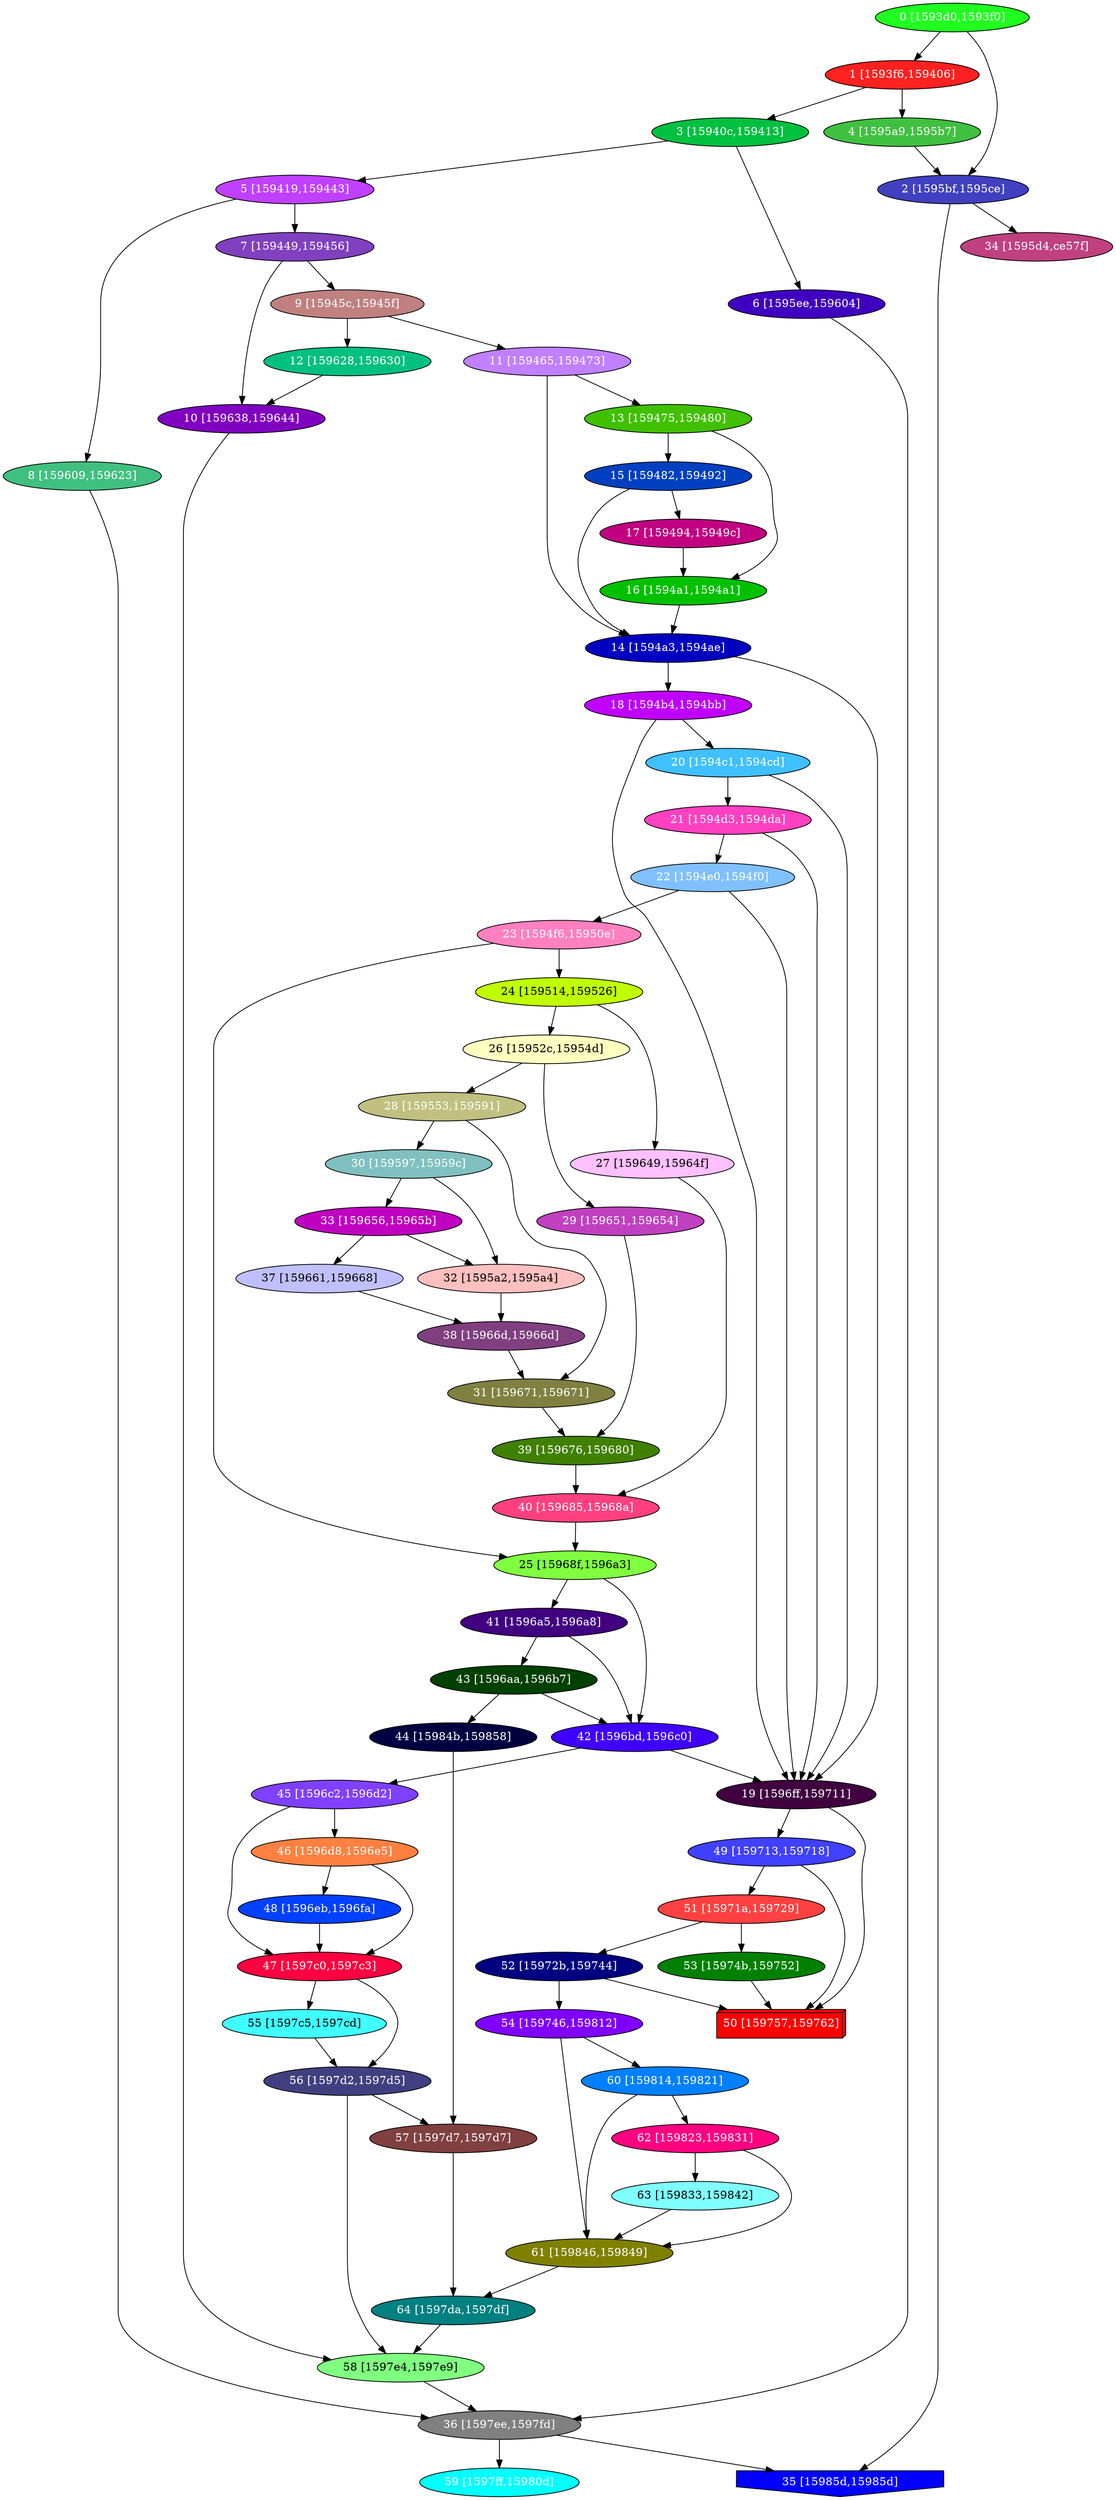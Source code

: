 diGraph libnss3{
	libnss3_0  [style=filled fillcolor="#20FF20" fontcolor="#ffffff" shape=oval label="0 [1593d0,1593f0]"]
	libnss3_1  [style=filled fillcolor="#FF2020" fontcolor="#ffffff" shape=oval label="1 [1593f6,159406]"]
	libnss3_2  [style=filled fillcolor="#4040C0" fontcolor="#ffffff" shape=oval label="2 [1595bf,1595ce]"]
	libnss3_3  [style=filled fillcolor="#00C040" fontcolor="#ffffff" shape=oval label="3 [15940c,159413]"]
	libnss3_4  [style=filled fillcolor="#40C040" fontcolor="#ffffff" shape=oval label="4 [1595a9,1595b7]"]
	libnss3_5  [style=filled fillcolor="#C040FF" fontcolor="#ffffff" shape=oval label="5 [159419,159443]"]
	libnss3_6  [style=filled fillcolor="#4000C0" fontcolor="#ffffff" shape=oval label="6 [1595ee,159604]"]
	libnss3_7  [style=filled fillcolor="#8040C0" fontcolor="#ffffff" shape=oval label="7 [159449,159456]"]
	libnss3_8  [style=filled fillcolor="#40C080" fontcolor="#ffffff" shape=oval label="8 [159609,159623]"]
	libnss3_9  [style=filled fillcolor="#C08080" fontcolor="#ffffff" shape=oval label="9 [15945c,15945f]"]
	libnss3_a  [style=filled fillcolor="#8000C0" fontcolor="#ffffff" shape=oval label="10 [159638,159644]"]
	libnss3_b  [style=filled fillcolor="#C080FF" fontcolor="#ffffff" shape=oval label="11 [159465,159473]"]
	libnss3_c  [style=filled fillcolor="#00C080" fontcolor="#ffffff" shape=oval label="12 [159628,159630]"]
	libnss3_d  [style=filled fillcolor="#40C000" fontcolor="#ffffff" shape=oval label="13 [159475,159480]"]
	libnss3_e  [style=filled fillcolor="#0000C0" fontcolor="#ffffff" shape=oval label="14 [1594a3,1594ae]"]
	libnss3_f  [style=filled fillcolor="#0040C0" fontcolor="#ffffff" shape=oval label="15 [159482,159492]"]
	libnss3_10  [style=filled fillcolor="#00C000" fontcolor="#ffffff" shape=oval label="16 [1594a1,1594a1]"]
	libnss3_11  [style=filled fillcolor="#C00080" fontcolor="#ffffff" shape=oval label="17 [159494,15949c]"]
	libnss3_12  [style=filled fillcolor="#C000FF" fontcolor="#ffffff" shape=oval label="18 [1594b4,1594bb]"]
	libnss3_13  [style=filled fillcolor="#400040" fontcolor="#ffffff" shape=oval label="19 [1596ff,159711]"]
	libnss3_14  [style=filled fillcolor="#40C0FF" fontcolor="#ffffff" shape=oval label="20 [1594c1,1594cd]"]
	libnss3_15  [style=filled fillcolor="#FF40C0" fontcolor="#ffffff" shape=oval label="21 [1594d3,1594da]"]
	libnss3_16  [style=filled fillcolor="#80C0FF" fontcolor="#ffffff" shape=oval label="22 [1594e0,1594f0]"]
	libnss3_17  [style=filled fillcolor="#FF80C0" fontcolor="#ffffff" shape=oval label="23 [1594f6,15950e]"]
	libnss3_18  [style=filled fillcolor="#C0FF00" fontcolor="#000000" shape=oval label="24 [159514,159526]"]
	libnss3_19  [style=filled fillcolor="#80FF40" fontcolor="#000000" shape=oval label="25 [15968f,1596a3]"]
	libnss3_1a  [style=filled fillcolor="#FFFFC0" fontcolor="#000000" shape=oval label="26 [15952c,15954d]"]
	libnss3_1b  [style=filled fillcolor="#FFC0FF" fontcolor="#000000" shape=oval label="27 [159649,15964f]"]
	libnss3_1c  [style=filled fillcolor="#C0C080" fontcolor="#ffffff" shape=oval label="28 [159553,159591]"]
	libnss3_1d  [style=filled fillcolor="#C040C0" fontcolor="#ffffff" shape=oval label="29 [159651,159654]"]
	libnss3_1e  [style=filled fillcolor="#80C0C0" fontcolor="#ffffff" shape=oval label="30 [159597,15959c]"]
	libnss3_1f  [style=filled fillcolor="#808040" fontcolor="#ffffff" shape=oval label="31 [159671,159671]"]
	libnss3_20  [style=filled fillcolor="#FFC0C0" fontcolor="#000000" shape=oval label="32 [1595a2,1595a4]"]
	libnss3_21  [style=filled fillcolor="#C000C0" fontcolor="#ffffff" shape=oval label="33 [159656,15965b]"]
	libnss3_22  [style=filled fillcolor="#C04080" fontcolor="#ffffff" shape=oval label="34 [1595d4,ce57f]"]
	libnss3_23  [style=filled fillcolor="#0000FF" fontcolor="#ffffff" shape=invhouse label="35 [15985d,15985d]"]
	libnss3_24  [style=filled fillcolor="#808080" fontcolor="#ffffff" shape=oval label="36 [1597ee,1597fd]"]
	libnss3_25  [style=filled fillcolor="#C0C0FF" fontcolor="#000000" shape=oval label="37 [159661,159668]"]
	libnss3_26  [style=filled fillcolor="#804080" fontcolor="#ffffff" shape=oval label="38 [15966d,15966d]"]
	libnss3_27  [style=filled fillcolor="#408000" fontcolor="#ffffff" shape=oval label="39 [159676,159680]"]
	libnss3_28  [style=filled fillcolor="#FF4080" fontcolor="#ffffff" shape=oval label="40 [159685,15968a]"]
	libnss3_29  [style=filled fillcolor="#400080" fontcolor="#ffffff" shape=oval label="41 [1596a5,1596a8]"]
	libnss3_2a  [style=filled fillcolor="#4000FF" fontcolor="#ffffff" shape=oval label="42 [1596bd,1596c0]"]
	libnss3_2b  [style=filled fillcolor="#004000" fontcolor="#ffffff" shape=oval label="43 [1596aa,1596b7]"]
	libnss3_2c  [style=filled fillcolor="#000040" fontcolor="#ffffff" shape=oval label="44 [15984b,159858]"]
	libnss3_2d  [style=filled fillcolor="#8040FF" fontcolor="#ffffff" shape=oval label="45 [1596c2,1596d2]"]
	libnss3_2e  [style=filled fillcolor="#FF8040" fontcolor="#ffffff" shape=oval label="46 [1596d8,1596e5]"]
	libnss3_2f  [style=filled fillcolor="#FF0040" fontcolor="#ffffff" shape=oval label="47 [1597c0,1597c3]"]
	libnss3_30  [style=filled fillcolor="#0040FF" fontcolor="#ffffff" shape=oval label="48 [1596eb,1596fa]"]
	libnss3_31  [style=filled fillcolor="#4040FF" fontcolor="#ffffff" shape=oval label="49 [159713,159718]"]
	libnss3_32  [style=filled fillcolor="#FF0000" fontcolor="#ffffff" shape=box3d label="50 [159757,159762]"]
	libnss3_33  [style=filled fillcolor="#FF4040" fontcolor="#ffffff" shape=oval label="51 [15971a,159729]"]
	libnss3_34  [style=filled fillcolor="#000080" fontcolor="#ffffff" shape=oval label="52 [15972b,159744]"]
	libnss3_35  [style=filled fillcolor="#008000" fontcolor="#ffffff" shape=oval label="53 [15974b,159752]"]
	libnss3_36  [style=filled fillcolor="#8000FF" fontcolor="#ffffff" shape=oval label="54 [159746,159812]"]
	libnss3_37  [style=filled fillcolor="#40FFFF" fontcolor="#000000" shape=oval label="55 [1597c5,1597cd]"]
	libnss3_38  [style=filled fillcolor="#404080" fontcolor="#ffffff" shape=oval label="56 [1597d2,1597d5]"]
	libnss3_39  [style=filled fillcolor="#804040" fontcolor="#ffffff" shape=oval label="57 [1597d7,1597d7]"]
	libnss3_3a  [style=filled fillcolor="#80FF80" fontcolor="#000000" shape=oval label="58 [1597e4,1597e9]"]
	libnss3_3b  [style=filled fillcolor="#00FFFF" fontcolor="#ffffff" shape=oval label="59 [1597ff,15980d]"]
	libnss3_3c  [style=filled fillcolor="#0080FF" fontcolor="#ffffff" shape=oval label="60 [159814,159821]"]
	libnss3_3d  [style=filled fillcolor="#808000" fontcolor="#ffffff" shape=oval label="61 [159846,159849]"]
	libnss3_3e  [style=filled fillcolor="#FF0080" fontcolor="#ffffff" shape=oval label="62 [159823,159831]"]
	libnss3_3f  [style=filled fillcolor="#80FFFF" fontcolor="#000000" shape=oval label="63 [159833,159842]"]
	libnss3_40  [style=filled fillcolor="#008080" fontcolor="#ffffff" shape=oval label="64 [1597da,1597df]"]

	libnss3_0 -> libnss3_1
	libnss3_0 -> libnss3_2
	libnss3_1 -> libnss3_3
	libnss3_1 -> libnss3_4
	libnss3_2 -> libnss3_22
	libnss3_2 -> libnss3_23
	libnss3_3 -> libnss3_5
	libnss3_3 -> libnss3_6
	libnss3_4 -> libnss3_2
	libnss3_5 -> libnss3_7
	libnss3_5 -> libnss3_8
	libnss3_6 -> libnss3_24
	libnss3_7 -> libnss3_9
	libnss3_7 -> libnss3_a
	libnss3_8 -> libnss3_24
	libnss3_9 -> libnss3_b
	libnss3_9 -> libnss3_c
	libnss3_a -> libnss3_3a
	libnss3_b -> libnss3_d
	libnss3_b -> libnss3_e
	libnss3_c -> libnss3_a
	libnss3_d -> libnss3_f
	libnss3_d -> libnss3_10
	libnss3_e -> libnss3_12
	libnss3_e -> libnss3_13
	libnss3_f -> libnss3_e
	libnss3_f -> libnss3_11
	libnss3_10 -> libnss3_e
	libnss3_11 -> libnss3_10
	libnss3_12 -> libnss3_13
	libnss3_12 -> libnss3_14
	libnss3_13 -> libnss3_31
	libnss3_13 -> libnss3_32
	libnss3_14 -> libnss3_13
	libnss3_14 -> libnss3_15
	libnss3_15 -> libnss3_13
	libnss3_15 -> libnss3_16
	libnss3_16 -> libnss3_13
	libnss3_16 -> libnss3_17
	libnss3_17 -> libnss3_18
	libnss3_17 -> libnss3_19
	libnss3_18 -> libnss3_1a
	libnss3_18 -> libnss3_1b
	libnss3_19 -> libnss3_29
	libnss3_19 -> libnss3_2a
	libnss3_1a -> libnss3_1c
	libnss3_1a -> libnss3_1d
	libnss3_1b -> libnss3_28
	libnss3_1c -> libnss3_1e
	libnss3_1c -> libnss3_1f
	libnss3_1d -> libnss3_27
	libnss3_1e -> libnss3_20
	libnss3_1e -> libnss3_21
	libnss3_1f -> libnss3_27
	libnss3_20 -> libnss3_26
	libnss3_21 -> libnss3_20
	libnss3_21 -> libnss3_25
	libnss3_24 -> libnss3_23
	libnss3_24 -> libnss3_3b
	libnss3_25 -> libnss3_26
	libnss3_26 -> libnss3_1f
	libnss3_27 -> libnss3_28
	libnss3_28 -> libnss3_19
	libnss3_29 -> libnss3_2a
	libnss3_29 -> libnss3_2b
	libnss3_2a -> libnss3_13
	libnss3_2a -> libnss3_2d
	libnss3_2b -> libnss3_2a
	libnss3_2b -> libnss3_2c
	libnss3_2c -> libnss3_39
	libnss3_2d -> libnss3_2e
	libnss3_2d -> libnss3_2f
	libnss3_2e -> libnss3_2f
	libnss3_2e -> libnss3_30
	libnss3_2f -> libnss3_37
	libnss3_2f -> libnss3_38
	libnss3_30 -> libnss3_2f
	libnss3_31 -> libnss3_32
	libnss3_31 -> libnss3_33
	libnss3_33 -> libnss3_34
	libnss3_33 -> libnss3_35
	libnss3_34 -> libnss3_32
	libnss3_34 -> libnss3_36
	libnss3_35 -> libnss3_32
	libnss3_36 -> libnss3_3c
	libnss3_36 -> libnss3_3d
	libnss3_37 -> libnss3_38
	libnss3_38 -> libnss3_39
	libnss3_38 -> libnss3_3a
	libnss3_39 -> libnss3_40
	libnss3_3a -> libnss3_24
	libnss3_3c -> libnss3_3d
	libnss3_3c -> libnss3_3e
	libnss3_3d -> libnss3_40
	libnss3_3e -> libnss3_3d
	libnss3_3e -> libnss3_3f
	libnss3_3f -> libnss3_3d
	libnss3_40 -> libnss3_3a
}